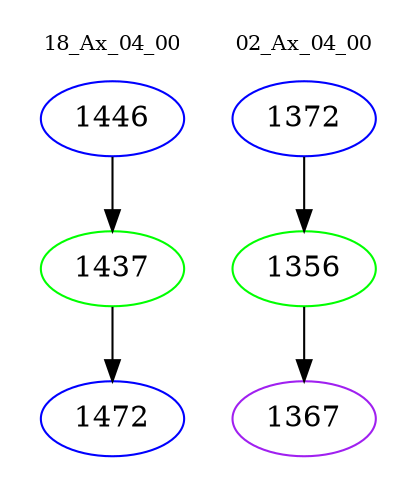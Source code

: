 digraph{
subgraph cluster_0 {
color = white
label = "18_Ax_04_00";
fontsize=10;
T0_1446 [label="1446", color="blue"]
T0_1446 -> T0_1437 [color="black"]
T0_1437 [label="1437", color="green"]
T0_1437 -> T0_1472 [color="black"]
T0_1472 [label="1472", color="blue"]
}
subgraph cluster_1 {
color = white
label = "02_Ax_04_00";
fontsize=10;
T1_1372 [label="1372", color="blue"]
T1_1372 -> T1_1356 [color="black"]
T1_1356 [label="1356", color="green"]
T1_1356 -> T1_1367 [color="black"]
T1_1367 [label="1367", color="purple"]
}
}
